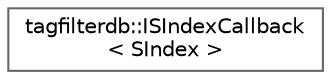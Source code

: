 digraph "Graphical Class Hierarchy"
{
 // LATEX_PDF_SIZE
  bgcolor="transparent";
  edge [fontname=Helvetica,fontsize=10,labelfontname=Helvetica,labelfontsize=10];
  node [fontname=Helvetica,fontsize=10,shape=box,height=0.2,width=0.4];
  rankdir="LR";
  Node0 [id="Node000000",label="tagfilterdb::ISIndexCallback\l\< SIndex \>",height=0.2,width=0.4,color="grey40", fillcolor="white", style="filled",URL="$classtagfilterdb_1_1ISIndexCallback.html",tooltip="Interface for callback functions used in spatial index operations."];
}
